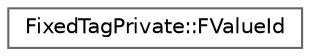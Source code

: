 digraph "Graphical Class Hierarchy"
{
 // INTERACTIVE_SVG=YES
 // LATEX_PDF_SIZE
  bgcolor="transparent";
  edge [fontname=Helvetica,fontsize=10,labelfontname=Helvetica,labelfontsize=10];
  node [fontname=Helvetica,fontsize=10,shape=box,height=0.2,width=0.4];
  rankdir="LR";
  Node0 [id="Node000000",label="FixedTagPrivate::FValueId",height=0.2,width=0.4,color="grey40", fillcolor="white", style="filled",URL="$d2/d3b/structFixedTagPrivate_1_1FValueId.html",tooltip=" "];
}

